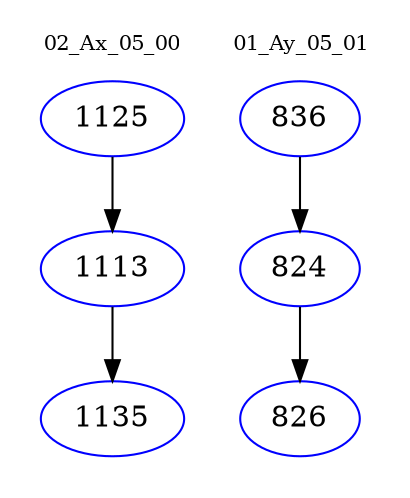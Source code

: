 digraph{
subgraph cluster_0 {
color = white
label = "02_Ax_05_00";
fontsize=10;
T0_1125 [label="1125", color="blue"]
T0_1125 -> T0_1113 [color="black"]
T0_1113 [label="1113", color="blue"]
T0_1113 -> T0_1135 [color="black"]
T0_1135 [label="1135", color="blue"]
}
subgraph cluster_1 {
color = white
label = "01_Ay_05_01";
fontsize=10;
T1_836 [label="836", color="blue"]
T1_836 -> T1_824 [color="black"]
T1_824 [label="824", color="blue"]
T1_824 -> T1_826 [color="black"]
T1_826 [label="826", color="blue"]
}
}

